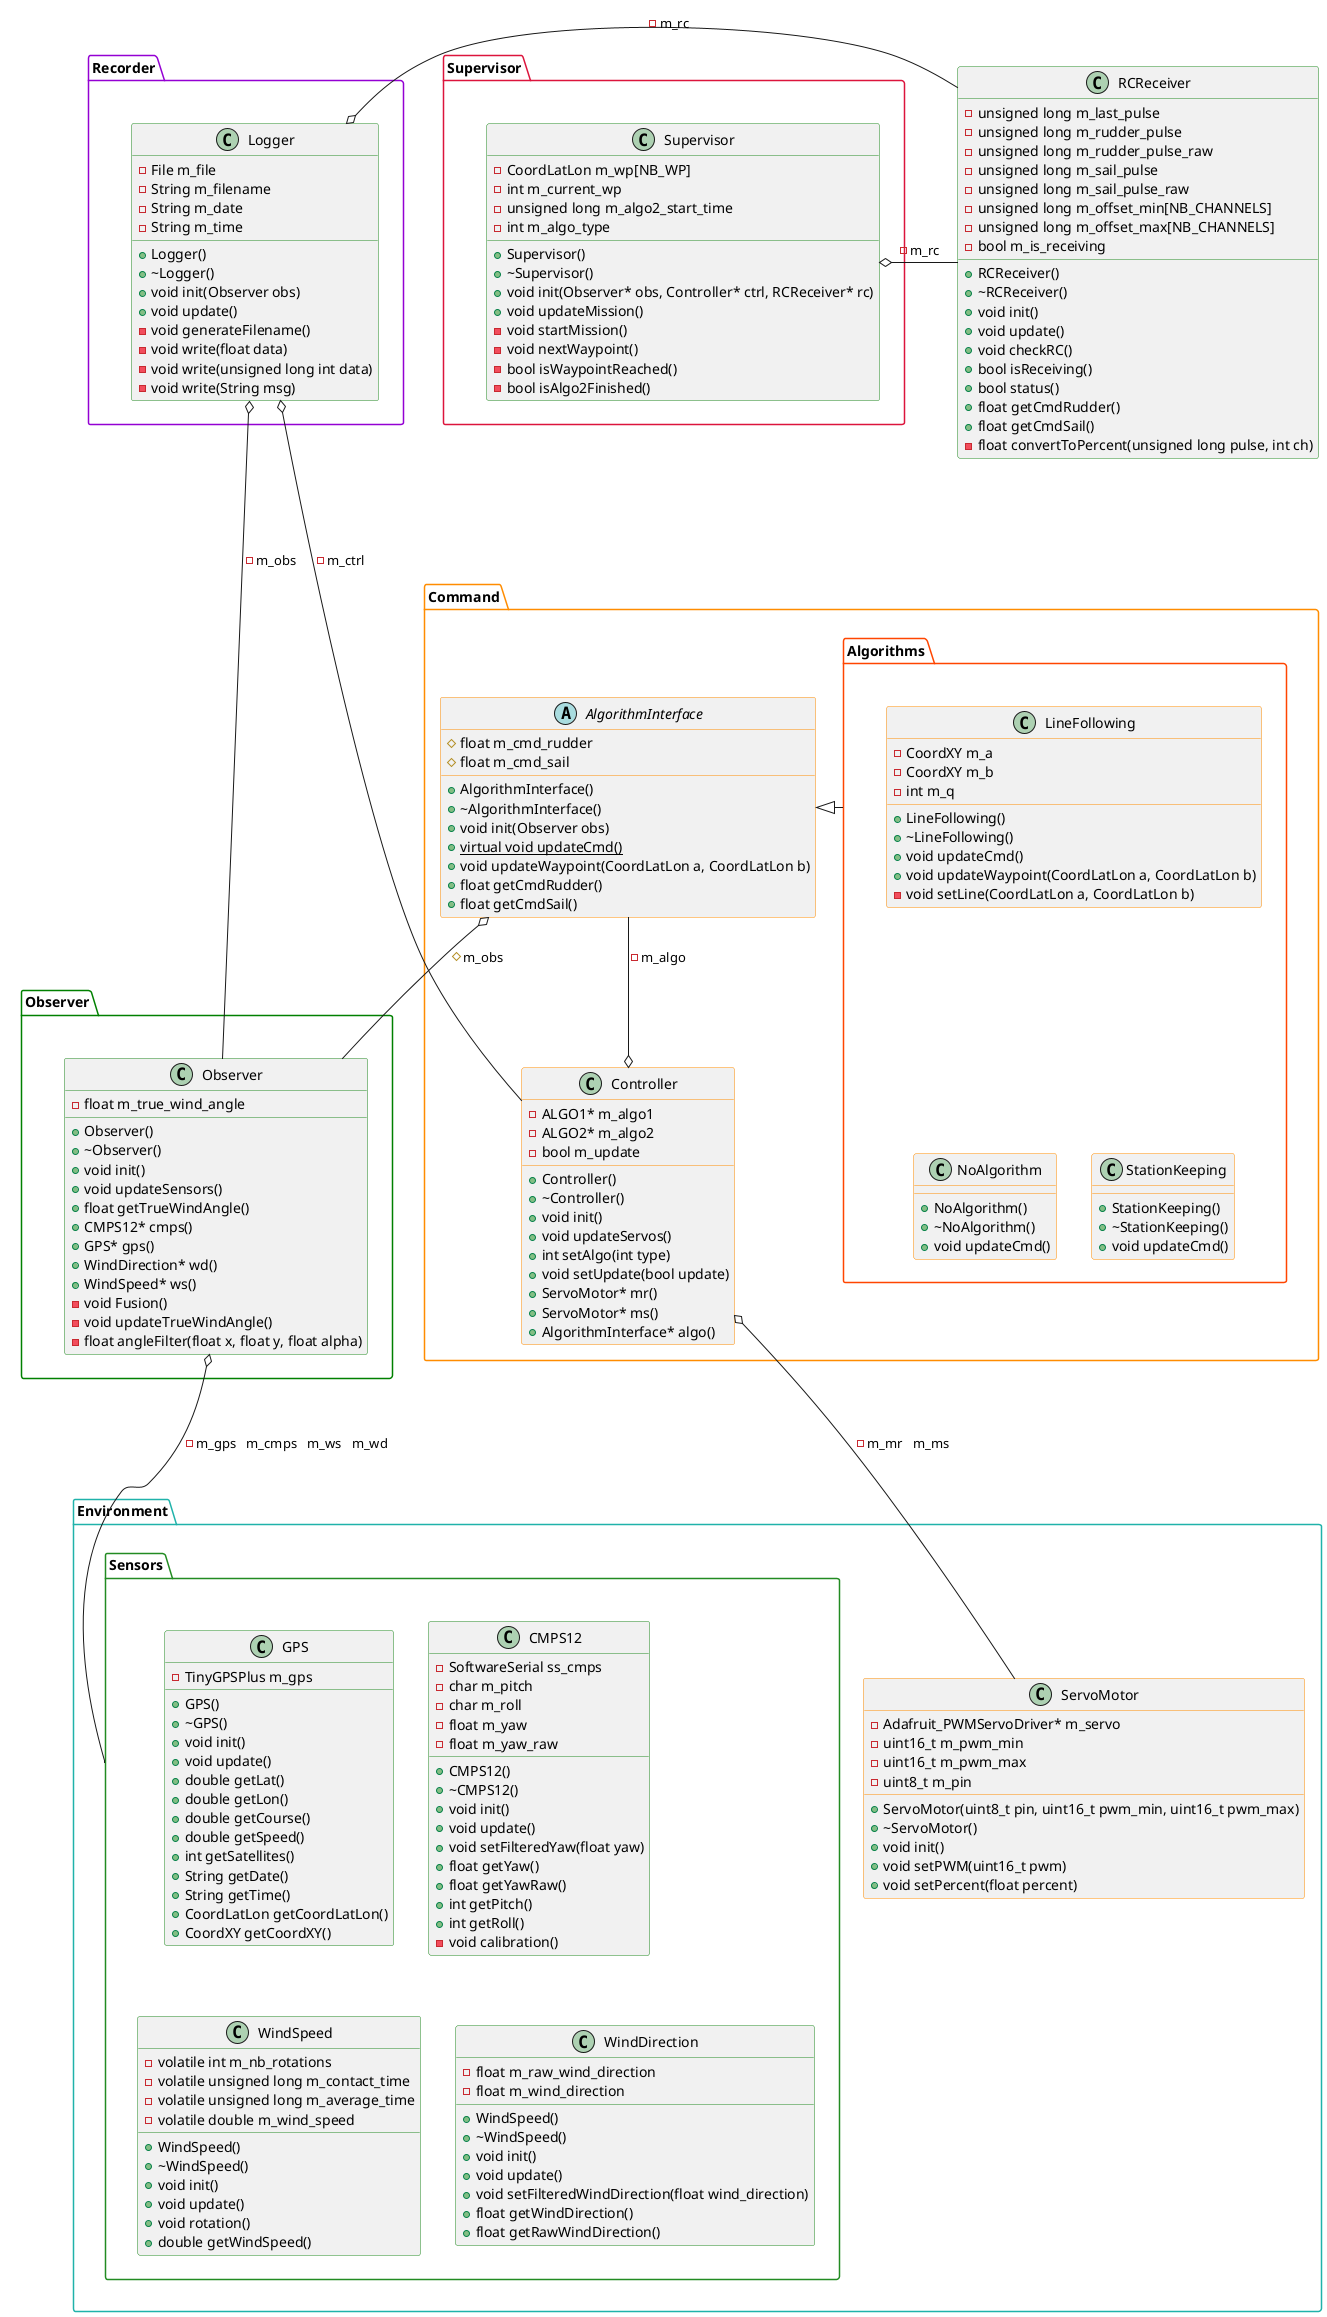 @startuml classDiagram

package Environment <<Environment>> { 

    package Sensors <<Sensors>> {

        class       GPS <<Observer>> {
            - TinyGPSPlus m_gps
            + GPS()
            + ~GPS()
            + void init()
            + void update()
            + double getLat()
            + double getLon()
            + double getCourse()
            + double getSpeed()
            + int getSatellites()
            + String getDate()
            + String getTime()
            + CoordLatLon getCoordLatLon()
            + CoordXY getCoordXY()
        }

        class       CMPS12 <<Observer>> {
            - SoftwareSerial ss_cmps
            - char m_pitch
            - char m_roll
            - float m_yaw
            - float m_yaw_raw
            + CMPS12()
            + ~CMPS12()
            + void init()
            + void update()
            + void setFilteredYaw(float yaw)
            + float getYaw()
            + float getYawRaw()
            + int getPitch()
            + int getRoll() 
            - void calibration() 
        }

        class       WindSpeed <<Observer>> {
            - volatile int m_nb_rotations
            - volatile unsigned long m_contact_time
            - volatile unsigned long m_average_time
            - volatile double m_wind_speed
            + WindSpeed()
            + ~WindSpeed()
            + void init()
            + void update()
            + void rotation()
            + double getWindSpeed() 
        }

        class       WindDirection <<Observer>> {
            - float m_raw_wind_direction
            - float m_wind_direction
            + WindSpeed()
            + ~WindSpeed()
            + void init()
            + void update()
            + void setFilteredWindDirection(float wind_direction)
            + float getWindDirection()
            + float getRawWindDirection()    
        }
    }

    class       ServoMotor <<Command>> {
        - Adafruit_PWMServoDriver* m_servo
        - uint16_t m_pwm_min
        - uint16_t m_pwm_max
        - uint8_t m_pin
        + ServoMotor(uint8_t pin, uint16_t pwm_min, uint16_t pwm_max)
        + ~ServoMotor()
        + void init()
        + void setPWM(uint16_t pwm)
        + void setPercent(float percent)
    }
}

package Observer <<Observer>> {

    class       Observer <<Observer>> {
        - float m_true_wind_angle
        + Observer()
        + ~Observer()
        + void init()
        + void updateSensors()
        + float getTrueWindAngle()
        + CMPS12* cmps()
        + GPS* gps()
        + WindDirection* wd()
        + WindSpeed* ws()
        - void Fusion()
        - void updateTrueWindAngle()
        - float angleFilter(float x, float y, float alpha)
    }
}

package Recorder <<Recorder>> {

    class       Logger <<Observer>> {
        - File m_file
        - String m_filename
        - String m_date
        - String m_time
        + Logger()
        + ~Logger()
        + void init(Observer obs)
        + void update()
        - void generateFilename()
        - void write(float data)
        - void write(unsigned long int data)
        - void write(String msg)
    }
}

package Supervisor <<Supervisor>> {

    class       Supervisor <<Observer>> {
        - CoordLatLon m_wp[NB_WP]
        - int m_current_wp
        - unsigned long m_algo2_start_time
        - int m_algo_type
        + Supervisor()
        + ~Supervisor()   
        + void init(Observer* obs, Controller* ctrl, RCReceiver* rc)
        + void updateMission()
        - void startMission()
        - void nextWaypoint()
        - bool isWaypointReached()
        - bool isAlgo2Finished()
    }
}

class       RCReceiver <<Observer>> {
    - unsigned long m_last_pulse
    - unsigned long m_rudder_pulse
    - unsigned long m_rudder_pulse_raw
    - unsigned long m_sail_pulse
    - unsigned long m_sail_pulse_raw
    - unsigned long m_offset_min[NB_CHANNELS]
    - unsigned long m_offset_max[NB_CHANNELS]
    - bool m_is_receiving
    + RCReceiver()
    + ~RCReceiver()
    + void init()
    + void update()
    + void checkRC()
    + bool isReceiving()
    + bool status()
    + float getCmdRudder()
    + float getCmdSail()
    - float convertToPercent(unsigned long pulse, int ch)
}

package Command <<Command>> {

    class       Controller <<Command>> {
        - ALGO1* m_algo1
        - ALGO2* m_algo2
        - bool m_update
        + Controller()
        + ~Controller()  
        + void init()
        + void updateServos() 
        + int setAlgo(int type)
        + void setUpdate(bool update)
        + ServoMotor* mr()
        + ServoMotor* ms()
        + AlgorithmInterface* algo() 
    }

    abstract    AlgorithmInterface <<Command>> {
        # float m_cmd_rudder
        # float m_cmd_sail
        + AlgorithmInterface()
        + ~AlgorithmInterface() 
        + void init(Observer obs)
        + virtual void updateCmd() {static}
        + void updateWaypoint(CoordLatLon a, CoordLatLon b)
        + float getCmdRudder()
        + float getCmdSail()
    }

    package Algorithms <<Algorithms>> {

        class       LineFollowing <<Command>> {
            - CoordXY m_a
            - CoordXY m_b
            - int m_q
            + LineFollowing()
            + ~LineFollowing()
            + void updateCmd()
            + void updateWaypoint(CoordLatLon a, CoordLatLon b)
            - void setLine(CoordLatLon a, CoordLatLon b)    
        }

        class       StationKeeping <<Command>> {
            + StationKeeping()
            + ~StationKeeping()
            + void updateCmd()    
        }

        class       NoAlgorithm <<Command>> {
            + NoAlgorithm()
            + ~NoAlgorithm()
            + void updateCmd()    
        }
    }
}

Supervisor -[hidden]--> Command.AlgorithmInterface
Recorder -[hidden]--> Observer
Observer.Observer -[hidden]--> Sensors
Command.Controller -[hidden]--> Environment.ServoMotor
Recorder -[hidden]> Supervisor
Observer -[hidden]> Command.Controller
LineFollowing o-[hidden]- StationKeeping
LineFollowing o-[hidden]- NoAlgorithm
Environment.Sensors -[hidden]> Environment.ServoMotor

AlgorithmInterface --o Controller : - m_algo
AlgorithmInterface o-- Observer.Observer : # m_obs
AlgorithmInterface <|- Algorithms

Supervisor.Supervisor o- RCReceiver : - m_rc

Observer.Observer o-- Environment.Sensors : - m_gps   m_cmps   m_ws   m_wd

Controller o-- Environment.ServoMotor : - m_mr   m_ms

Logger o-- Observer.Observer : - m_obs
Logger o- RCReceiver : - m_rc
Logger o-- Controller : - m_ctrl


skinparam class {
    BorderColor<<Command>> DarkOrange
    BorderColor<<Observer>> ForestGreen
}

skinparam package {
    BorderColor<<Environment>> LightSeaGreen
    BorderColor<<Sensors>> ForestGreen
    BorderColor<<Observer>> Green
    BorderColor<<Recorder>> DarkViolet
    BorderColor<<Supervisor>> Crimson
    BorderColor<<Command>> DarkOrange
    BorderColor<<Algorithms>> OrangeRed
}

hide <<Command>> stereotype
hide <<Observer>> stereotype
hide <<Environment>> stereotype
hide <<Recorder>> stereotype
hide <<Supervisor>> stereotype
hide <<Algorithms>> stereotype
hide <<Sensors>> stereotype

@enduml